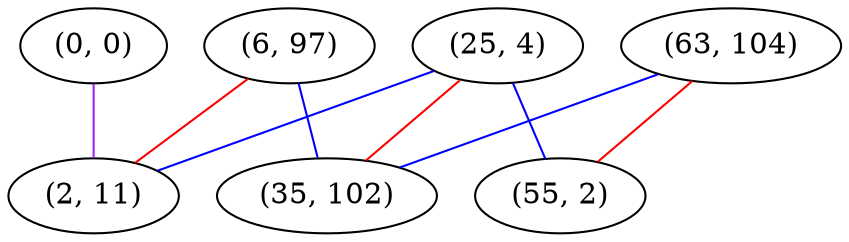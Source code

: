 graph "" {
"(0, 0)";
"(63, 104)";
"(25, 4)";
"(6, 97)";
"(2, 11)";
"(55, 2)";
"(35, 102)";
"(0, 0)" -- "(2, 11)"  [color=purple, key=0, weight=4];
"(63, 104)" -- "(35, 102)"  [color=blue, key=0, weight=3];
"(63, 104)" -- "(55, 2)"  [color=red, key=0, weight=1];
"(25, 4)" -- "(2, 11)"  [color=blue, key=0, weight=3];
"(25, 4)" -- "(55, 2)"  [color=blue, key=0, weight=3];
"(25, 4)" -- "(35, 102)"  [color=red, key=0, weight=1];
"(6, 97)" -- "(2, 11)"  [color=red, key=0, weight=1];
"(6, 97)" -- "(35, 102)"  [color=blue, key=0, weight=3];
}
